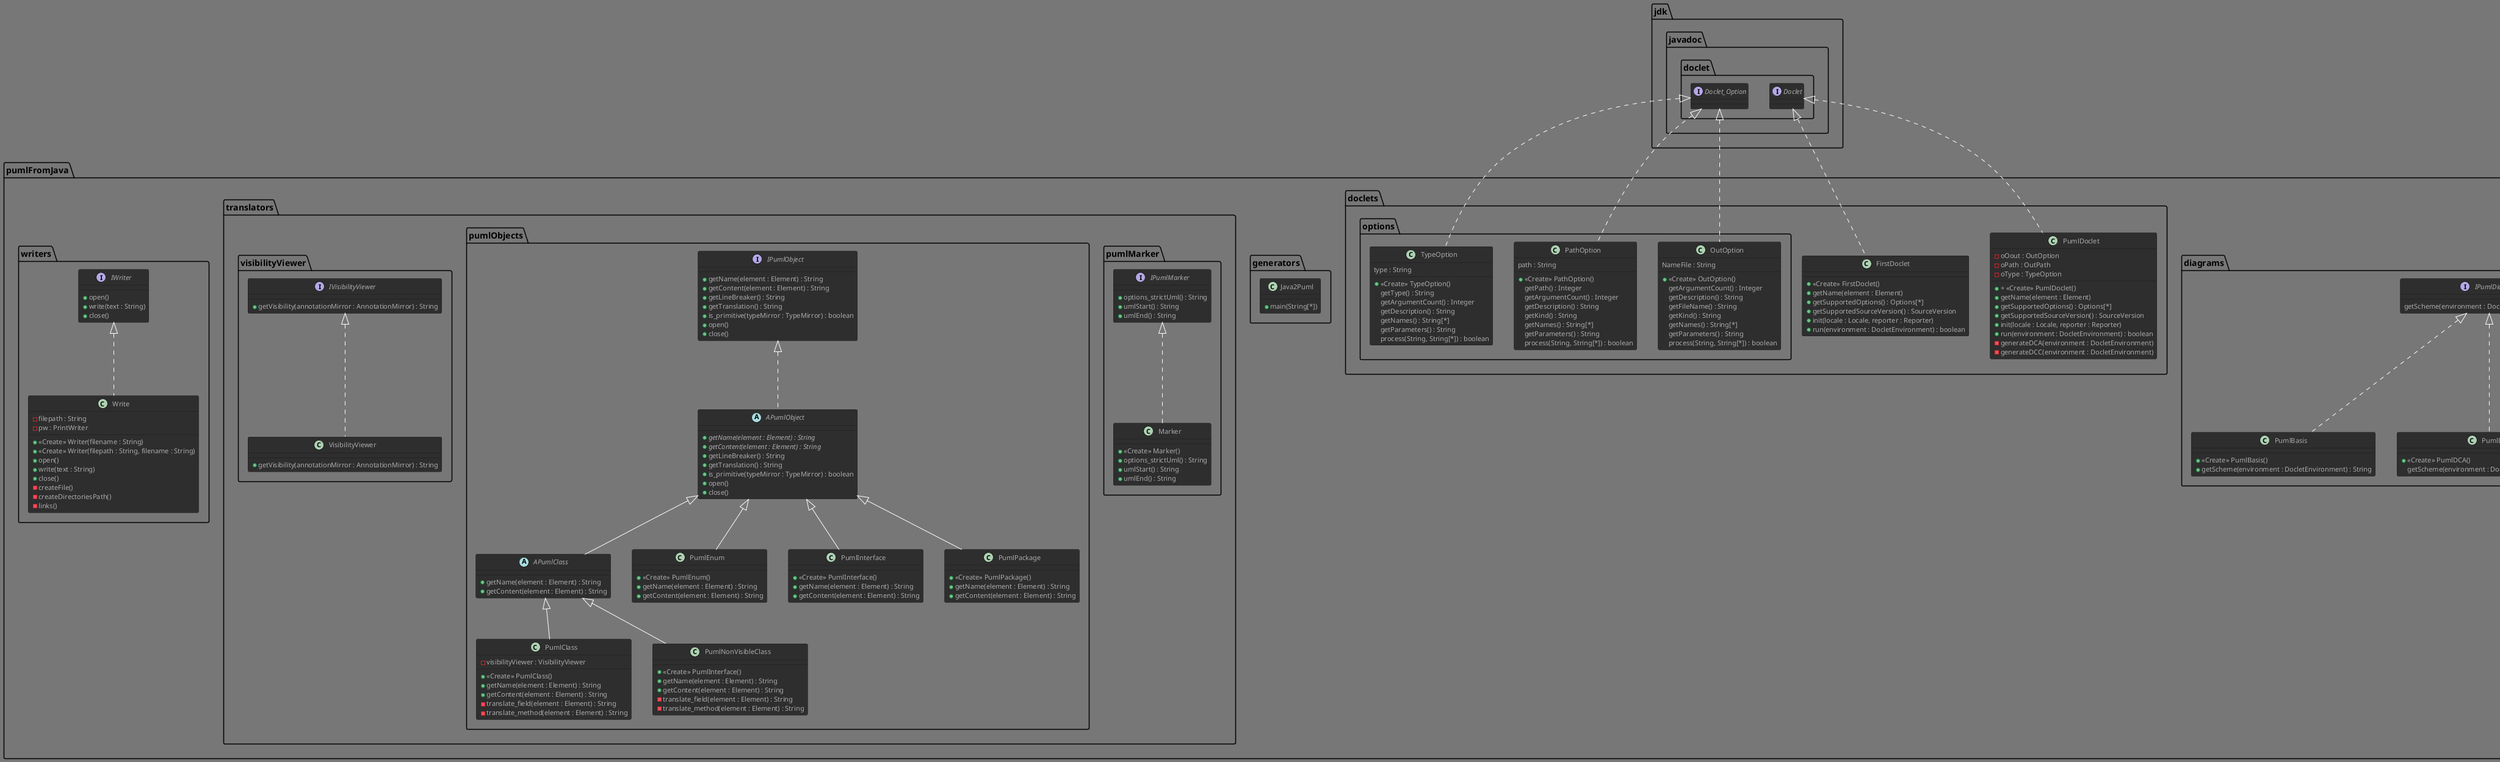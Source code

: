 @startuml
!theme reddress-darkgreen

package jdk.javadoc.doclet {
    interface Doclet
    interface Doclet_Option
}



package pumlFromJava {


    package diagrams {

        interface IPumlDiagram {
            getScheme(environment : DocletEnvironment) : String
        }

        class PumlBasis implements IPumlDiagram { /' week 1 '/
            + <<Create>> PumlBasis()
            + getScheme(environment : DocletEnvironment) : String
        }

        class PumlDCA implements IPumlDiagram {
            + <<Create>> PumlDCA()
            getScheme(environment : DocletEnvironment) : String
        }

        class PumlDCC implements IPumlDiagram {
            + <<Create>> PumlDCC()
            + getScheme(environment : DocletEnvironment) : String
        }
    }


    package doclets {

        package options {

            class OutOption implements jdk.javadoc.doclet.Doclet_Option {
                NameFile : String
                + <<Create>> OutOption()
                getArgumentCount() : Integer
                getDescription() : String
                getFileName() : String
                getKind() : String
                getNames() : String[*]
                getParameters() : String
                process(String, String[*]) : boolean
            }

            class PathOption implements jdk.javadoc.doclet.Doclet_Option {
                path : String
                + <<Create>> PathOption()
                getPath() : Integer
                getArgumentCount() : Integer
                getDescription() : String
                getKind() : String
                getNames() : String[*]
                getParameters() : String
                process(String, String[*]) : boolean
            }

            class TypeOption implements jdk.javadoc.doclet.Doclet_Option {
                type : String
                + <<Create>> TypeOption()
                getType() : String
                getArgumentCount() : Integer
                getDescription() : String
                getNames() : String[*]
                getParameters() : String
                process(String, String[*]) : boolean
            }
        }

        class FirstDoclet implements jdk.javadoc.doclet.Doclet {
            + <<Create>> FirstDoclet()
            + getName(element : Element)
            + getSupportedOptions() : Options[*]
            + getSupportedSourceVersion() : SourceVersion
            + init(locale : Locale, reporter : Reporter)
            + run(environment : DocletEnvironment) : boolean
        }

        class PumlDoclet implements jdk.javadoc.doclet.Doclet {
           - oOout : OutOption
           - oPath : OutPath
           - oType : TypeOption
           + + <<Create>> PumlDoclet()
           + getName(element : Element)
           + getSupportedOptions() : Options[*]
           + getSupportedSourceVersion() : SourceVersion
           + init(locale : Locale, reporter : Reporter)
           + run(environment : DocletEnvironment) : boolean
           - generateDCA(environment : DocletEnvironment)
           - generateDCC(environment : DocletEnvironment)
        }
    }


    package generators {
            class Java2Puml {
                + main(String[*])
            }
    }


    package translators {

        package pumlMarker {

            interface IPumlMarker{
               +options_strictUml() : String
               +umlStart() : String
               +umlEnd() : String
            }

            class Marker implements IPumlMarker {
                + <<Create>> Marker()
                + options_strictUml() : String
                + umlStart() : String
                + umlEnd() : String
            }
        }


        package pumlObjects {

            interface IPumlObject{
                + getName(element : Element) : String
                + getContent(element : Element) : String
                + getLineBreaker() : String
                + getTranslation() : String
                + is_primitive(typeMirror : TypeMirror) : boolean
                + open()
                + close()
            }

            abstract APumlObject implements IPumlObject{
                + {abstract} getName(element : Element) : String
                + {abstract} getContent(element : Element) : String
                + getLineBreaker() : String
                + getTranslation() : String
                + is_primitive(typeMirror : TypeMirror) : boolean
                + open()
                + close()
            }

            abstract APumlClass extends APumlObject {
                 + getName(element : Element) : String
                 + getContent(element : Element) : String
            }

            class PumlClass extends APumlClass {
                - visibilityViewer : VisibilityViewer
                + <<Create>> PumlClass()
                + getName(element : Element) : String
                + getContent(element : Element) : String
                - translate_field(element : Element) : String
                - translate_method(element : Element) : String
            }

            class PumlEnum extends APumlObject {
                + <<Create>> PumlEnum()
                + getName(element : Element) : String
                + getContent(element : Element) : String
            }

            class PumlInterface extends APumlObject {
                 + <<Create>> PumlInterface()
                 + getName(element : Element) : String
                 + getContent(element : Element) : String
            }

            class PumlNonVisibleClass extends APumlClass{
                + <<Create>> PumlInterface()
                + getName(element : Element) : String
                + getContent(element : Element) : String
                - translate_field(element : Element) : String
                - translate_method(element : Element) : String
            }

            class PumlPackage extends APumlObject {
                + <<Create>> PumlPackage()
                + getName(element : Element) : String
                + getContent(element : Element) : String
            }
        }


        package visibilityViewer {

            interface IVisibilityViewer{
                + getVisibility(annotationMirror : AnnotationMirror) : String
            }

            class VisibilityViewer implements IVisibilityViewer {
                + getVisibility(annotationMirror : AnnotationMirror) : String
            }
        }
    }


    package writers {

        interface IWriter{
            + open()
            + write(text : String)
            + close()
        }

        class Write implements IWriter{
            - filepath : String
            - pw : PrintWriter
            + <<Create>> Writer(filename : String)
            + <<Create>> Writer(filepath : String, filename : String)
            + open()
            + write(text : String)
            + close()
            - createFile()
            - createDirectoriesPath()
            - links()
        }
    }
}

@enduml

